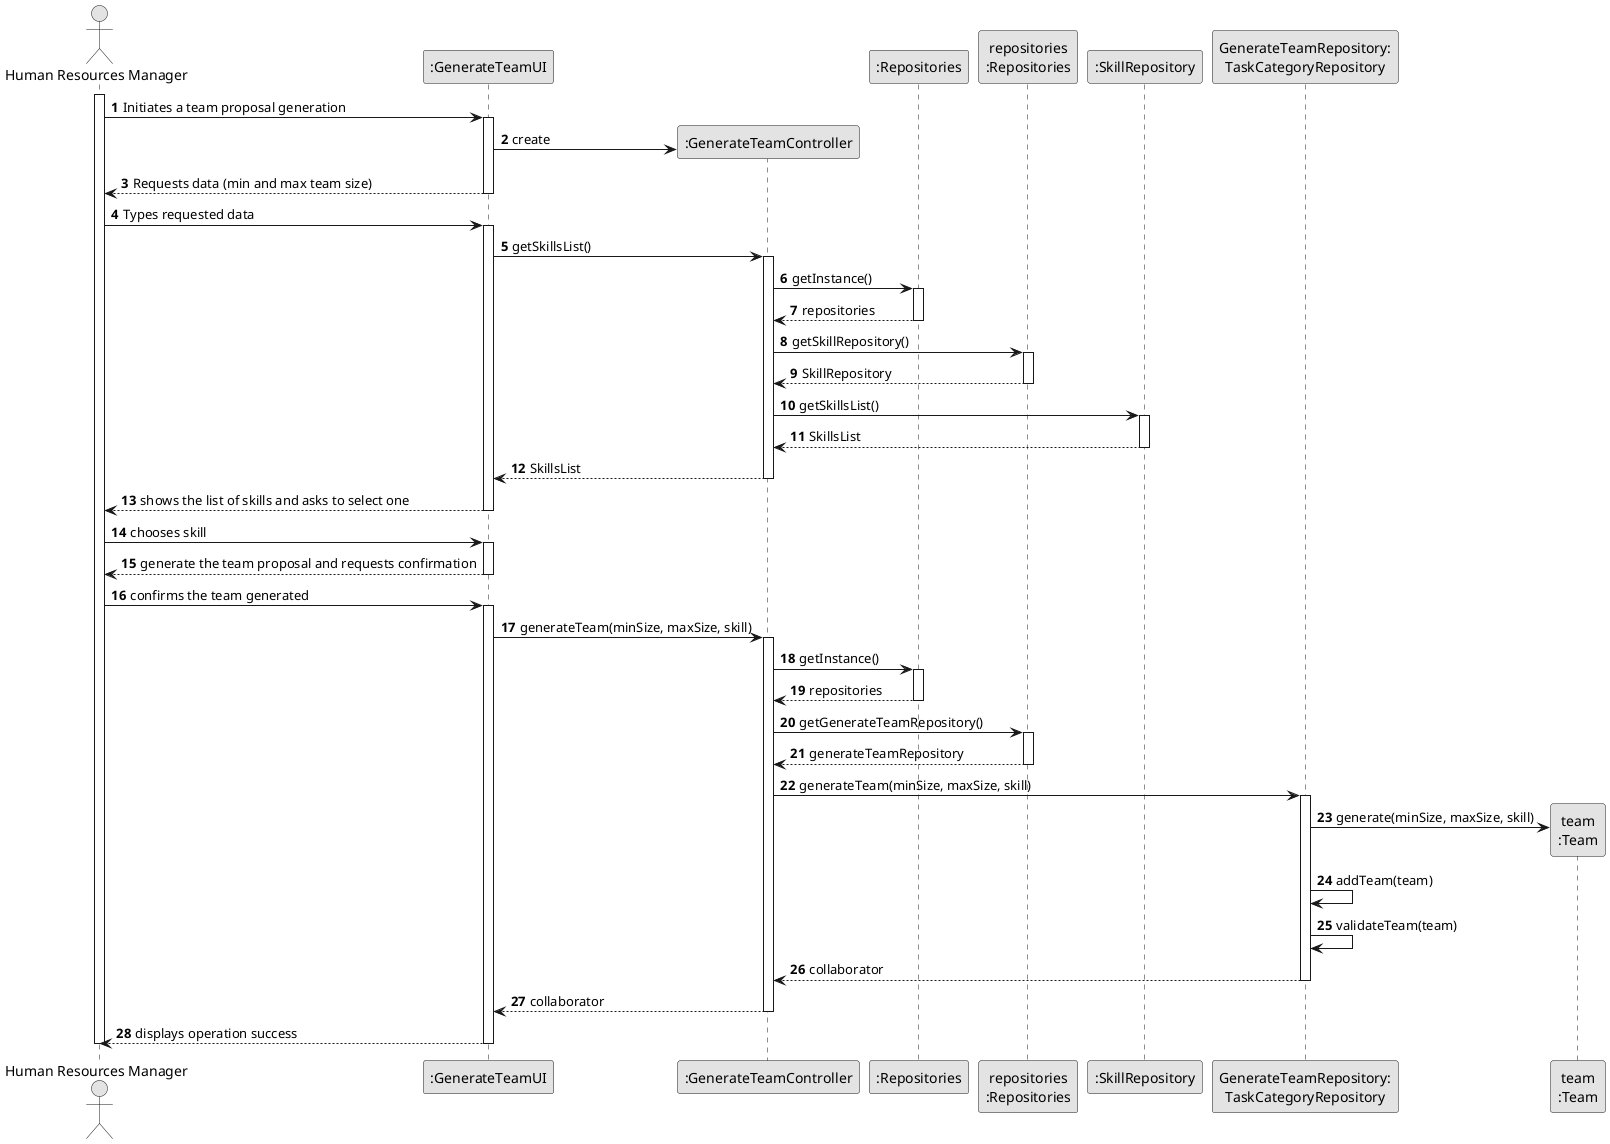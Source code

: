 @startuml
skinparam monochrome true
skinparam packageStyle rectangle
skinparam shadowing false

autonumber

'hide footbox
actor "Human Resources Manager" as HRM
participant ":GenerateTeamUI" as UI
participant ":GenerateTeamController" as CTRL
participant ":Repositories" as REP
participant "repositories\n:Repositories" as REPS
participant ":SkillRepository" as SREP
participant "GenerateTeamRepository:\nTaskCategoryRepository" as GTREP
participant "team\n:Team" as T


activate HRM

    HRM -> UI : Initiates a team proposal generation
    activate UI

        UI -> CTRL** : create

    UI --> HRM : Requests data (min and max team size)
    deactivate UI

    HRM -> UI : Types requested data
    activate UI

        UI -> CTRL : getSkillsList()
        activate CTRL

            CTRL -> REP : getInstance()
            activate REP

            REP --> CTRL: repositories
            deactivate REP

            CTRL -> REPS : getSkillRepository()
            activate REPS

            REPS --> CTRL: SkillRepository
            deactivate REPS

            CTRL -> SREP: getSkillsList()
            activate SREP

            SREP --> CTRL : SkillsList
            deactivate SREP

            CTRL --> UI : SkillsList
            deactivate CTRL

    UI --> HRM : shows the list of skills and asks to select one
    deactivate UI

    HRM -> UI : chooses skill
    activate UI

    UI --> HRM : generate the team proposal and requests confirmation
    deactivate UI

    HRM -> UI : confirms the team generated
    activate UI

        UI -> CTRL: generateTeam(minSize, maxSize, skill)
        activate CTRL

            CTRL -> REP: getInstance()
            activate REP

            REP --> CTRL: repositories
            deactivate REP

            CTRL -> REPS: getGenerateTeamRepository()
            activate REPS

            REPS --> CTRL: generateTeamRepository
            deactivate REPS

            CTRL -> GTREP: generateTeam(minSize, maxSize, skill)
            activate GTREP

                GTREP -> T** : generate(minSize, maxSize, skill)

                GTREP -> GTREP: addTeam(team)

                GTREP -> GTREP: validateTeam(team)

            GTREP --> CTRL: collaborator
            deactivate GTREP

        CTRL --> UI: collaborator
        deactivate CTRL

    UI --> HRM: displays operation success
    deactivate UI

deactivate HRM

@enduml